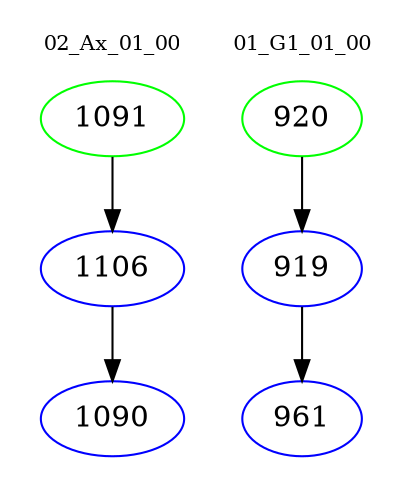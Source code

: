 digraph{
subgraph cluster_0 {
color = white
label = "02_Ax_01_00";
fontsize=10;
T0_1091 [label="1091", color="green"]
T0_1091 -> T0_1106 [color="black"]
T0_1106 [label="1106", color="blue"]
T0_1106 -> T0_1090 [color="black"]
T0_1090 [label="1090", color="blue"]
}
subgraph cluster_1 {
color = white
label = "01_G1_01_00";
fontsize=10;
T1_920 [label="920", color="green"]
T1_920 -> T1_919 [color="black"]
T1_919 [label="919", color="blue"]
T1_919 -> T1_961 [color="black"]
T1_961 [label="961", color="blue"]
}
}

